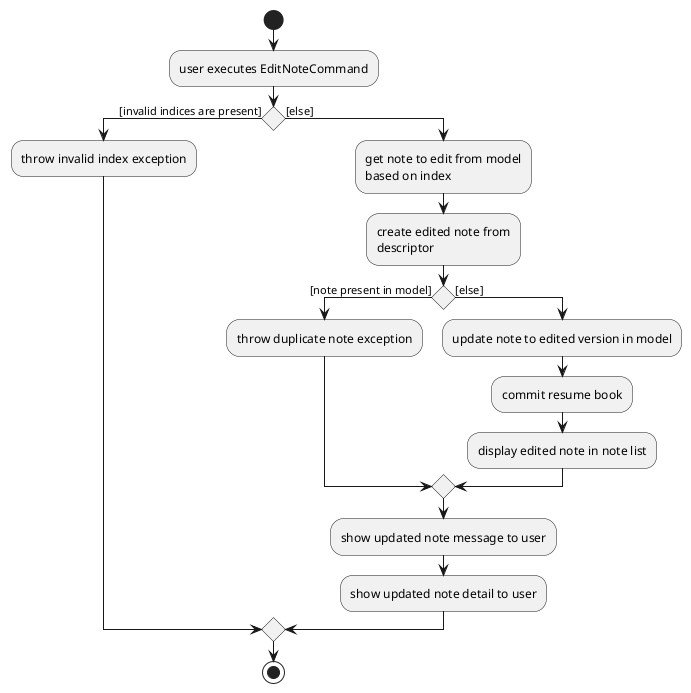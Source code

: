 @startuml
start
:user executes EditNoteCommand;

if () then ([invalid indices are present])
    :throw invalid index exception;
else ([else])
    :get note to edit from model
    based on index;
    :create edited note from
    descriptor;
    if () then ([note present in model])
        :throw duplicate note exception;
    else ([else])
        :update note to edited version in model;
        :commit resume book;
        :display edited note in note list;
    endif
    :show updated note message to user;
    :show updated note detail to user;
endif
stop
@enduml
